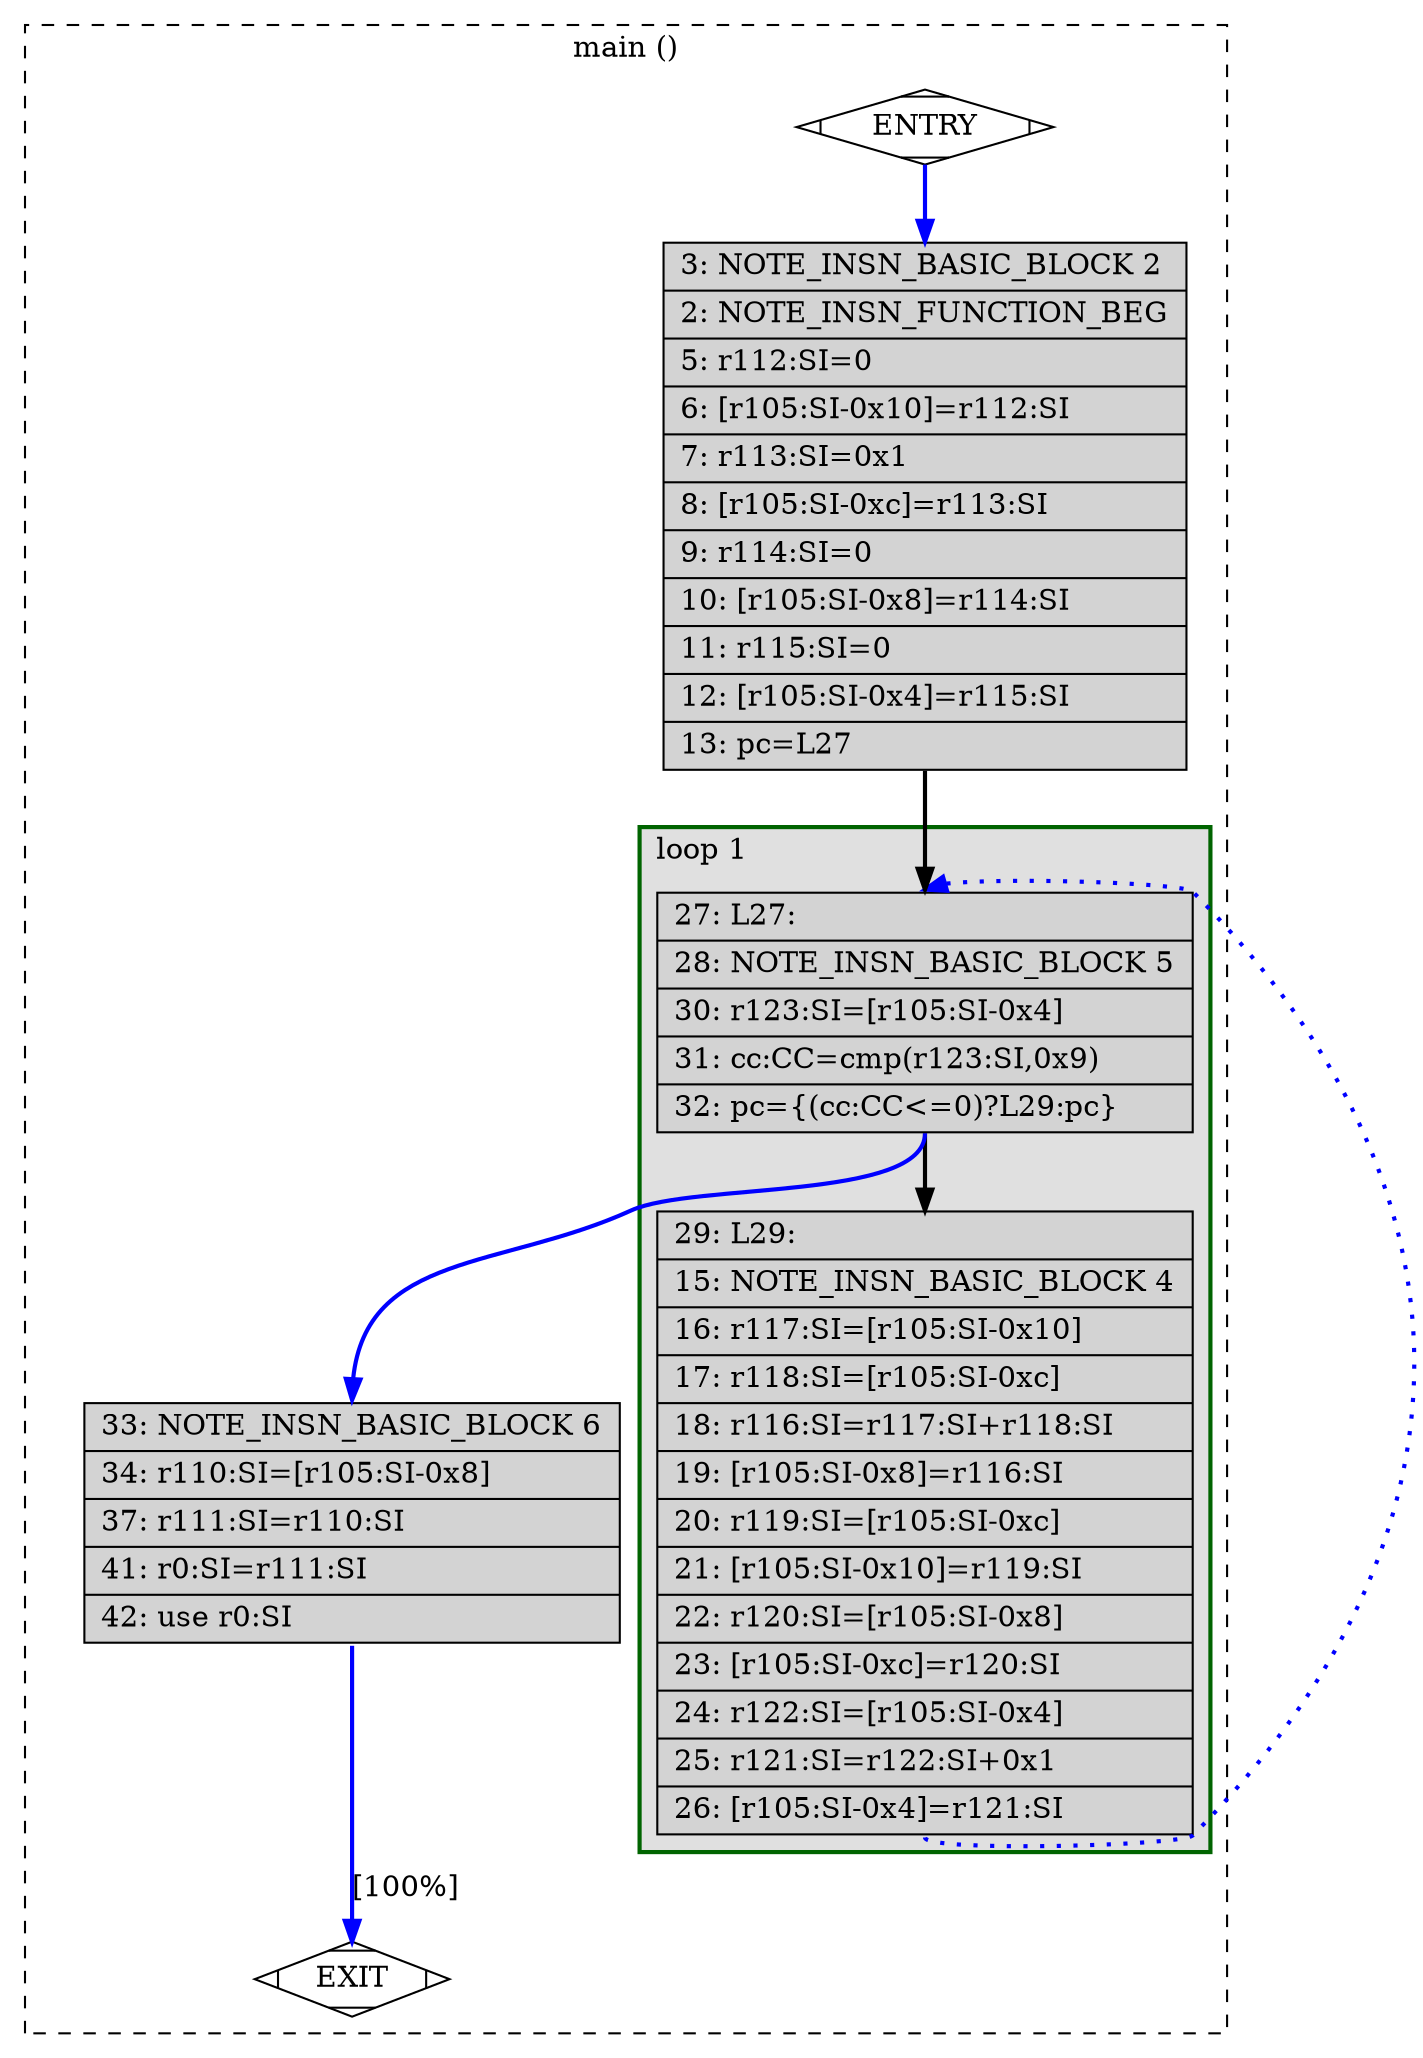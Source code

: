 digraph "fib.c.234r.expand" {
overlap=false;
subgraph "cluster_main" {
	style="dashed";
	color="black";
	label="main ()";
	subgraph cluster_0_1 {
	style="filled";
	color="darkgreen";
	fillcolor="grey88";
	label="loop 1";
	labeljust=l;
	penwidth=2;
	fn_0_basic_block_5 [shape=record,style=filled,fillcolor=lightgrey,label="{\ \ \ 27:\ L27:\l\
|\ \ \ 28:\ NOTE_INSN_BASIC_BLOCK\ 5\l\
|\ \ \ 30:\ r123:SI=[r105:SI-0x4]\l\
|\ \ \ 31:\ cc:CC=cmp(r123:SI,0x9)\l\
|\ \ \ 32:\ pc=\{(cc:CC\<=0)?L29:pc\}\l\
}"];

	fn_0_basic_block_4 [shape=record,style=filled,fillcolor=lightgrey,label="{\ \ \ 29:\ L29:\l\
|\ \ \ 15:\ NOTE_INSN_BASIC_BLOCK\ 4\l\
|\ \ \ 16:\ r117:SI=[r105:SI-0x10]\l\
|\ \ \ 17:\ r118:SI=[r105:SI-0xc]\l\
|\ \ \ 18:\ r116:SI=r117:SI+r118:SI\l\
|\ \ \ 19:\ [r105:SI-0x8]=r116:SI\l\
|\ \ \ 20:\ r119:SI=[r105:SI-0xc]\l\
|\ \ \ 21:\ [r105:SI-0x10]=r119:SI\l\
|\ \ \ 22:\ r120:SI=[r105:SI-0x8]\l\
|\ \ \ 23:\ [r105:SI-0xc]=r120:SI\l\
|\ \ \ 24:\ r122:SI=[r105:SI-0x4]\l\
|\ \ \ 25:\ r121:SI=r122:SI+0x1\l\
|\ \ \ 26:\ [r105:SI-0x4]=r121:SI\l\
}"];

	}
	fn_0_basic_block_0 [shape=Mdiamond,style=filled,fillcolor=white,label="ENTRY"];

	fn_0_basic_block_1 [shape=Mdiamond,style=filled,fillcolor=white,label="EXIT"];

	fn_0_basic_block_2 [shape=record,style=filled,fillcolor=lightgrey,label="{\ \ \ \ 3:\ NOTE_INSN_BASIC_BLOCK\ 2\l\
|\ \ \ \ 2:\ NOTE_INSN_FUNCTION_BEG\l\
|\ \ \ \ 5:\ r112:SI=0\l\
|\ \ \ \ 6:\ [r105:SI-0x10]=r112:SI\l\
|\ \ \ \ 7:\ r113:SI=0x1\l\
|\ \ \ \ 8:\ [r105:SI-0xc]=r113:SI\l\
|\ \ \ \ 9:\ r114:SI=0\l\
|\ \ \ 10:\ [r105:SI-0x8]=r114:SI\l\
|\ \ \ 11:\ r115:SI=0\l\
|\ \ \ 12:\ [r105:SI-0x4]=r115:SI\l\
|\ \ \ 13:\ pc=L27\l\
}"];

	fn_0_basic_block_6 [shape=record,style=filled,fillcolor=lightgrey,label="{\ \ \ 33:\ NOTE_INSN_BASIC_BLOCK\ 6\l\
|\ \ \ 34:\ r110:SI=[r105:SI-0x8]\l\
|\ \ \ 37:\ r111:SI=r110:SI\l\
|\ \ \ 41:\ r0:SI=r111:SI\l\
|\ \ \ 42:\ use\ r0:SI\l\
}"];

	fn_0_basic_block_0:s -> fn_0_basic_block_2:n [style="solid,bold",color=blue,weight=100,constraint=true];
	fn_0_basic_block_2:s -> fn_0_basic_block_5:n [style="solid,bold",color=black,weight=10,constraint=true];
	fn_0_basic_block_4:s -> fn_0_basic_block_5:n [style="dotted,bold",color=blue,weight=10,constraint=false];
	fn_0_basic_block_5:s -> fn_0_basic_block_4:n [style="solid,bold",color=black,weight=10,constraint=true];
	fn_0_basic_block_5:s -> fn_0_basic_block_6:n [style="solid,bold",color=blue,weight=100,constraint=true];
	fn_0_basic_block_6:s -> fn_0_basic_block_1:n [style="solid,bold",color=blue,weight=100,constraint=true,label="[100%]"];
	fn_0_basic_block_0:s -> fn_0_basic_block_1:n [style="invis",constraint=true];
}
}
